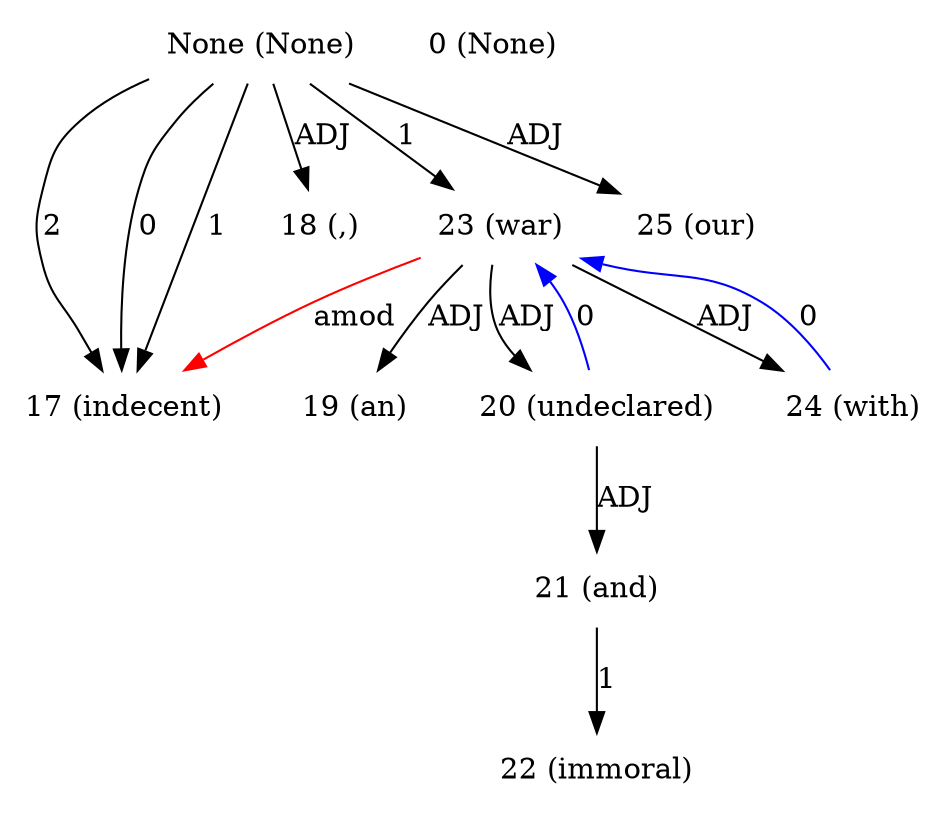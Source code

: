 digraph G{
edge [dir=forward]
node [shape=plaintext]

None [label="None (None)"]
None -> 17 [label="2"]
None [label="None (None)"]
None -> 18 [label="ADJ"]
None [label="None (None)"]
None -> 17 [label="0"]
None [label="None (None)"]
None -> 23 [label="1"]
None [label="None (None)"]
None -> 17 [label="1"]
None [label="None (None)"]
None -> 25 [label="ADJ"]
0 [label="0 (None)"]
17 [label="17 (indecent)"]
23 -> 17 [label="amod", color="red"]
18 [label="18 (,)"]
19 [label="19 (an)"]
20 [label="20 (undeclared)"]
20 -> 23 [label="0", color="blue"]
20 -> 21 [label="ADJ"]
21 [label="21 (and)"]
21 -> 22 [label="1"]
22 [label="22 (immoral)"]
23 [label="23 (war)"]
23 -> 19 [label="ADJ"]
23 -> 20 [label="ADJ"]
23 -> 24 [label="ADJ"]
24 [label="24 (with)"]
24 -> 23 [label="0", color="blue"]
25 [label="25 (our)"]
}
